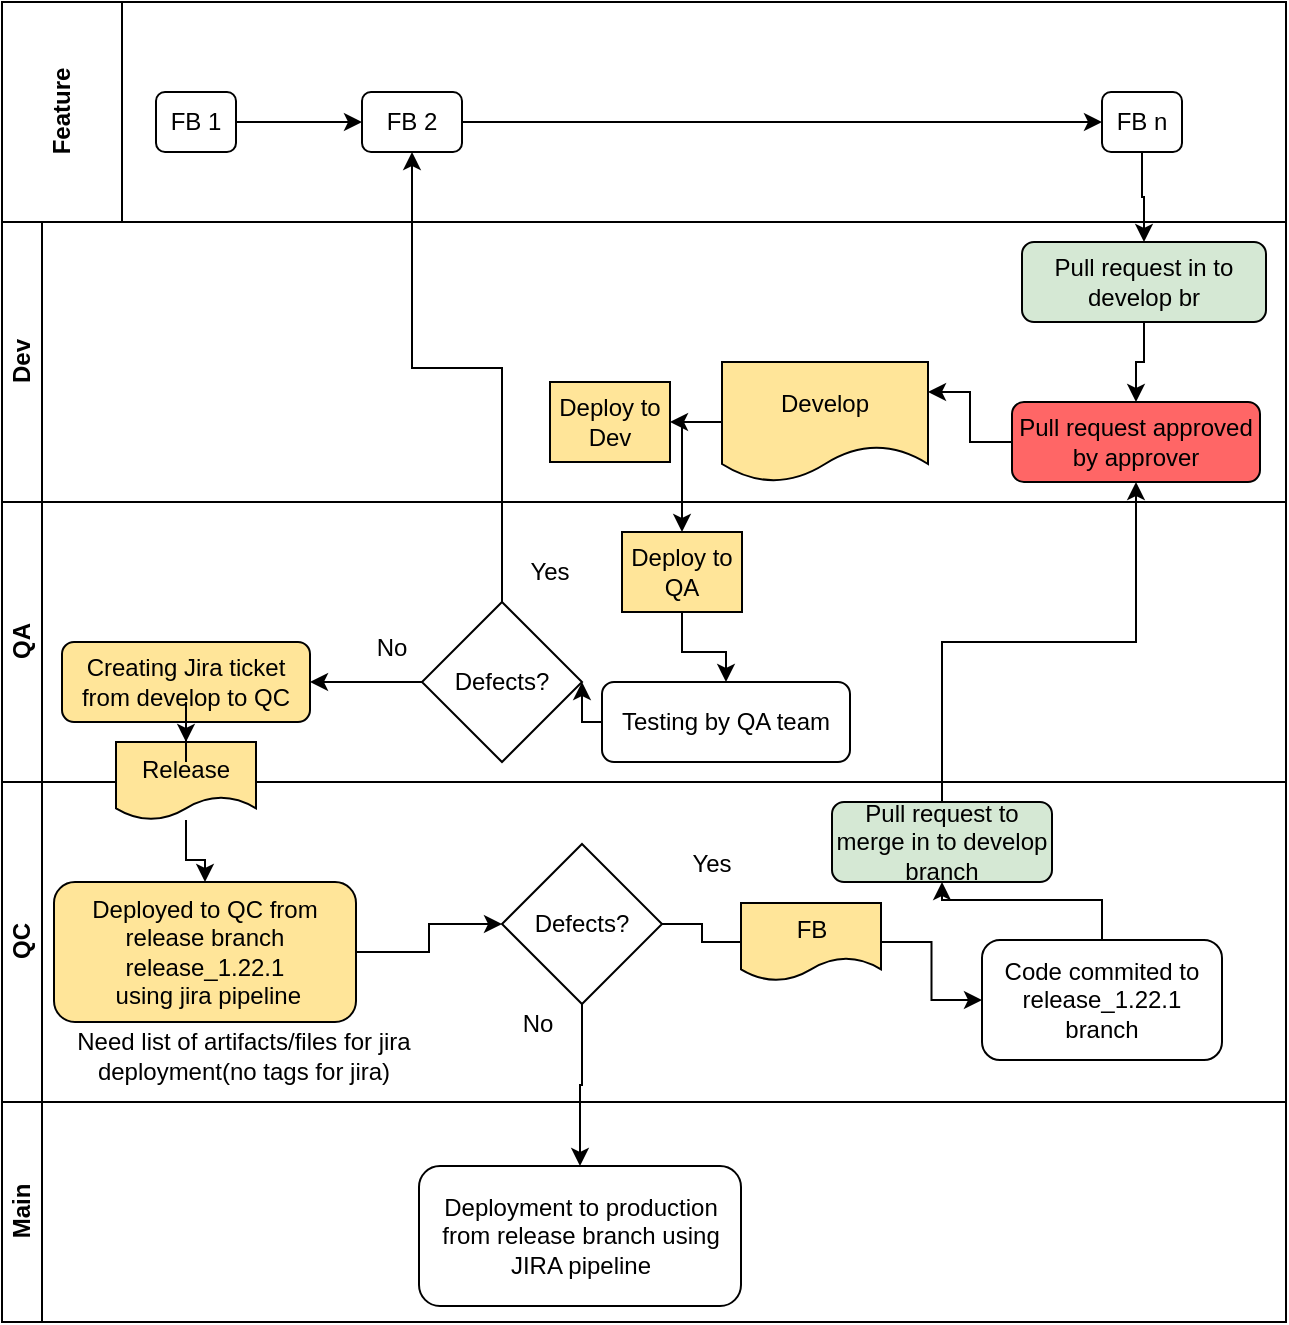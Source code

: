 <mxfile version="16.4.8" type="github">
  <diagram id="prtHgNgQTEPvFCAcTncT" name="Page-1">
    <mxGraphModel dx="1001" dy="364" grid="1" gridSize="10" guides="1" tooltips="1" connect="1" arrows="1" fold="1" page="1" pageScale="1" pageWidth="827" pageHeight="1169" math="0" shadow="0">
      <root>
        <mxCell id="0" />
        <mxCell id="1" parent="0" />
        <mxCell id="e6RM8zcjZl27dZEvu9x_-43" value="QA" style="swimlane;html=1;startSize=20;horizontal=0;" parent="1" vertex="1">
          <mxGeometry x="140" y="570" width="642" height="140" as="geometry" />
        </mxCell>
        <mxCell id="Ze_zquSllx-PzFtZsT5g-13" style="edgeStyle=orthogonalEdgeStyle;rounded=0;orthogonalLoop=1;jettySize=auto;html=1;exitX=0;exitY=0.5;exitDx=0;exitDy=0;entryX=1;entryY=0.5;entryDx=0;entryDy=0;" edge="1" parent="e6RM8zcjZl27dZEvu9x_-43" source="e6RM8zcjZl27dZEvu9x_-50" target="Ze_zquSllx-PzFtZsT5g-9">
          <mxGeometry relative="1" as="geometry" />
        </mxCell>
        <mxCell id="e6RM8zcjZl27dZEvu9x_-50" value="Testing by QA team" style="rounded=1;whiteSpace=wrap;html=1;" parent="e6RM8zcjZl27dZEvu9x_-43" vertex="1">
          <mxGeometry x="300" y="90" width="124" height="40" as="geometry" />
        </mxCell>
        <mxCell id="e6RM8zcjZl27dZEvu9x_-51" value="Creating Jira ticket from develop to QC" style="rounded=1;whiteSpace=wrap;html=1;fillColor=#FFE599;" parent="e6RM8zcjZl27dZEvu9x_-43" vertex="1">
          <mxGeometry x="30" y="70" width="124" height="40" as="geometry" />
        </mxCell>
        <mxCell id="Ze_zquSllx-PzFtZsT5g-11" style="edgeStyle=orthogonalEdgeStyle;rounded=0;orthogonalLoop=1;jettySize=auto;html=1;exitX=0;exitY=0.5;exitDx=0;exitDy=0;entryX=1;entryY=0.5;entryDx=0;entryDy=0;" edge="1" parent="e6RM8zcjZl27dZEvu9x_-43" source="Ze_zquSllx-PzFtZsT5g-9" target="e6RM8zcjZl27dZEvu9x_-51">
          <mxGeometry relative="1" as="geometry" />
        </mxCell>
        <mxCell id="Ze_zquSllx-PzFtZsT5g-9" value="Defects?" style="rhombus;whiteSpace=wrap;html=1;" vertex="1" parent="e6RM8zcjZl27dZEvu9x_-43">
          <mxGeometry x="210" y="50" width="80" height="80" as="geometry" />
        </mxCell>
        <mxCell id="Ze_zquSllx-PzFtZsT5g-14" value="No" style="text;html=1;strokeColor=none;fillColor=none;align=center;verticalAlign=middle;whiteSpace=wrap;rounded=0;" vertex="1" parent="e6RM8zcjZl27dZEvu9x_-43">
          <mxGeometry x="180" y="65" width="30" height="15" as="geometry" />
        </mxCell>
        <mxCell id="Ze_zquSllx-PzFtZsT5g-15" value="Yes" style="text;html=1;strokeColor=none;fillColor=none;align=center;verticalAlign=middle;whiteSpace=wrap;rounded=0;" vertex="1" parent="e6RM8zcjZl27dZEvu9x_-43">
          <mxGeometry x="254" y="24.5" width="40" height="20" as="geometry" />
        </mxCell>
        <mxCell id="Ze_zquSllx-PzFtZsT5g-27" style="edgeStyle=orthogonalEdgeStyle;rounded=0;orthogonalLoop=1;jettySize=auto;html=1;exitX=0.5;exitY=1;exitDx=0;exitDy=0;entryX=0.5;entryY=0;entryDx=0;entryDy=0;" edge="1" parent="e6RM8zcjZl27dZEvu9x_-43" source="Ze_zquSllx-PzFtZsT5g-23" target="e6RM8zcjZl27dZEvu9x_-50">
          <mxGeometry relative="1" as="geometry" />
        </mxCell>
        <mxCell id="Ze_zquSllx-PzFtZsT5g-23" value="Deploy to QA" style="rounded=0;whiteSpace=wrap;html=1;fillColor=#FFE599;" vertex="1" parent="e6RM8zcjZl27dZEvu9x_-43">
          <mxGeometry x="310" y="15" width="60" height="40" as="geometry" />
        </mxCell>
        <mxCell id="e6RM8zcjZl27dZEvu9x_-45" value="Dev" style="swimlane;html=1;startSize=20;horizontal=0;" parent="1" vertex="1">
          <mxGeometry x="140" y="430" width="642" height="140" as="geometry" />
        </mxCell>
        <mxCell id="e6RM8zcjZl27dZEvu9x_-46" value="" style="edgeStyle=orthogonalEdgeStyle;rounded=0;orthogonalLoop=1;jettySize=auto;html=1;" parent="e6RM8zcjZl27dZEvu9x_-45" source="e6RM8zcjZl27dZEvu9x_-47" target="e6RM8zcjZl27dZEvu9x_-49" edge="1">
          <mxGeometry relative="1" as="geometry" />
        </mxCell>
        <mxCell id="e6RM8zcjZl27dZEvu9x_-47" value="Pull request in to develop br" style="rounded=1;whiteSpace=wrap;html=1;fillColor=#D5E8D4;" parent="e6RM8zcjZl27dZEvu9x_-45" vertex="1">
          <mxGeometry x="510" y="10" width="122" height="40" as="geometry" />
        </mxCell>
        <mxCell id="Ze_zquSllx-PzFtZsT5g-24" style="edgeStyle=orthogonalEdgeStyle;rounded=0;orthogonalLoop=1;jettySize=auto;html=1;exitX=0;exitY=0.5;exitDx=0;exitDy=0;entryX=1;entryY=0.25;entryDx=0;entryDy=0;" edge="1" parent="e6RM8zcjZl27dZEvu9x_-45" source="e6RM8zcjZl27dZEvu9x_-49" target="Ze_zquSllx-PzFtZsT5g-17">
          <mxGeometry relative="1" as="geometry" />
        </mxCell>
        <mxCell id="e6RM8zcjZl27dZEvu9x_-49" value="Pull request approved by approver" style="rounded=1;whiteSpace=wrap;html=1;fillColor=#FF6666;" parent="e6RM8zcjZl27dZEvu9x_-45" vertex="1">
          <mxGeometry x="505" y="90" width="124" height="40" as="geometry" />
        </mxCell>
        <mxCell id="Ze_zquSllx-PzFtZsT5g-28" style="edgeStyle=orthogonalEdgeStyle;rounded=0;orthogonalLoop=1;jettySize=auto;html=1;exitX=0;exitY=0.5;exitDx=0;exitDy=0;" edge="1" parent="e6RM8zcjZl27dZEvu9x_-45" source="Ze_zquSllx-PzFtZsT5g-17" target="Ze_zquSllx-PzFtZsT5g-22">
          <mxGeometry relative="1" as="geometry" />
        </mxCell>
        <mxCell id="Ze_zquSllx-PzFtZsT5g-17" value="Develop" style="shape=document;whiteSpace=wrap;html=1;boundedLbl=1;fillColor=#FFE599;" vertex="1" parent="e6RM8zcjZl27dZEvu9x_-45">
          <mxGeometry x="360" y="70" width="103" height="60" as="geometry" />
        </mxCell>
        <mxCell id="Ze_zquSllx-PzFtZsT5g-22" value="Deploy to Dev" style="rounded=0;whiteSpace=wrap;html=1;fillColor=#FFE599;" vertex="1" parent="e6RM8zcjZl27dZEvu9x_-45">
          <mxGeometry x="274" y="80" width="60" height="40" as="geometry" />
        </mxCell>
        <mxCell id="e6RM8zcjZl27dZEvu9x_-55" value="Feature" style="swimlane;html=1;startSize=60;horizontal=0;" parent="1" vertex="1">
          <mxGeometry x="140" y="320" width="642" height="110" as="geometry">
            <mxRectangle x="140" y="320" width="30" height="120" as="alternateBounds" />
          </mxGeometry>
        </mxCell>
        <mxCell id="e6RM8zcjZl27dZEvu9x_-56" value="" style="edgeStyle=orthogonalEdgeStyle;rounded=0;orthogonalLoop=1;jettySize=auto;html=1;" parent="e6RM8zcjZl27dZEvu9x_-55" source="e6RM8zcjZl27dZEvu9x_-57" target="e6RM8zcjZl27dZEvu9x_-59" edge="1">
          <mxGeometry relative="1" as="geometry" />
        </mxCell>
        <mxCell id="e6RM8zcjZl27dZEvu9x_-57" value="FB 1" style="rounded=1;whiteSpace=wrap;html=1;" parent="e6RM8zcjZl27dZEvu9x_-55" vertex="1">
          <mxGeometry x="77" y="45" width="40" height="30" as="geometry" />
        </mxCell>
        <mxCell id="e6RM8zcjZl27dZEvu9x_-58" style="edgeStyle=orthogonalEdgeStyle;rounded=0;orthogonalLoop=1;jettySize=auto;html=1;entryX=0;entryY=0.5;entryDx=0;entryDy=0;" parent="e6RM8zcjZl27dZEvu9x_-55" source="e6RM8zcjZl27dZEvu9x_-59" target="e6RM8zcjZl27dZEvu9x_-60" edge="1">
          <mxGeometry relative="1" as="geometry" />
        </mxCell>
        <mxCell id="e6RM8zcjZl27dZEvu9x_-59" value="FB 2" style="rounded=1;whiteSpace=wrap;html=1;" parent="e6RM8zcjZl27dZEvu9x_-55" vertex="1">
          <mxGeometry x="180" y="45" width="50" height="30" as="geometry" />
        </mxCell>
        <mxCell id="e6RM8zcjZl27dZEvu9x_-60" value="FB n" style="rounded=1;whiteSpace=wrap;html=1;" parent="e6RM8zcjZl27dZEvu9x_-55" vertex="1">
          <mxGeometry x="550" y="45" width="40" height="30" as="geometry" />
        </mxCell>
        <mxCell id="e6RM8zcjZl27dZEvu9x_-61" value="" style="edgeStyle=orthogonalEdgeStyle;rounded=0;orthogonalLoop=1;jettySize=auto;html=1;" parent="1" source="e6RM8zcjZl27dZEvu9x_-60" target="e6RM8zcjZl27dZEvu9x_-47" edge="1">
          <mxGeometry relative="1" as="geometry" />
        </mxCell>
        <mxCell id="e6RM8zcjZl27dZEvu9x_-62" value="QC" style="swimlane;html=1;startSize=20;horizontal=0;" parent="1" vertex="1">
          <mxGeometry x="140" y="710" width="642" height="160" as="geometry" />
        </mxCell>
        <mxCell id="Ze_zquSllx-PzFtZsT5g-2" style="edgeStyle=orthogonalEdgeStyle;rounded=0;orthogonalLoop=1;jettySize=auto;html=1;exitX=1;exitY=0.5;exitDx=0;exitDy=0;entryX=0;entryY=0.5;entryDx=0;entryDy=0;" edge="1" parent="e6RM8zcjZl27dZEvu9x_-62" source="e6RM8zcjZl27dZEvu9x_-63" target="e6RM8zcjZl27dZEvu9x_-68">
          <mxGeometry relative="1" as="geometry" />
        </mxCell>
        <mxCell id="e6RM8zcjZl27dZEvu9x_-63" value="Deployed to QC from release branch release_1.22.1&lt;br&gt;&amp;nbsp;using jira pipeline" style="rounded=1;whiteSpace=wrap;html=1;fillColor=#FFE599;" parent="e6RM8zcjZl27dZEvu9x_-62" vertex="1">
          <mxGeometry x="26" y="50" width="151" height="70" as="geometry" />
        </mxCell>
        <mxCell id="Ze_zquSllx-PzFtZsT5g-4" style="edgeStyle=orthogonalEdgeStyle;rounded=0;orthogonalLoop=1;jettySize=auto;html=1;exitX=1;exitY=0.5;exitDx=0;exitDy=0;entryX=0;entryY=0.5;entryDx=0;entryDy=0;startArrow=none;" edge="1" parent="e6RM8zcjZl27dZEvu9x_-62" source="Ze_zquSllx-PzFtZsT5g-37" target="Ze_zquSllx-PzFtZsT5g-3">
          <mxGeometry relative="1" as="geometry" />
        </mxCell>
        <mxCell id="e6RM8zcjZl27dZEvu9x_-68" value="Defects?" style="rhombus;whiteSpace=wrap;html=1;" parent="e6RM8zcjZl27dZEvu9x_-62" vertex="1">
          <mxGeometry x="250" y="31" width="80" height="80" as="geometry" />
        </mxCell>
        <mxCell id="Ze_zquSllx-PzFtZsT5g-1" value="No" style="text;html=1;strokeColor=none;fillColor=none;align=center;verticalAlign=middle;whiteSpace=wrap;rounded=0;" vertex="1" parent="e6RM8zcjZl27dZEvu9x_-62">
          <mxGeometry x="248" y="111" width="40" height="20" as="geometry" />
        </mxCell>
        <mxCell id="Ze_zquSllx-PzFtZsT5g-7" value="" style="edgeStyle=orthogonalEdgeStyle;rounded=0;orthogonalLoop=1;jettySize=auto;html=1;" edge="1" parent="e6RM8zcjZl27dZEvu9x_-62" source="Ze_zquSllx-PzFtZsT5g-3" target="Ze_zquSllx-PzFtZsT5g-6">
          <mxGeometry relative="1" as="geometry" />
        </mxCell>
        <mxCell id="Ze_zquSllx-PzFtZsT5g-3" value="Code commited to release_1.22.1 branch" style="rounded=1;whiteSpace=wrap;html=1;" vertex="1" parent="e6RM8zcjZl27dZEvu9x_-62">
          <mxGeometry x="490" y="79" width="120" height="60" as="geometry" />
        </mxCell>
        <mxCell id="Ze_zquSllx-PzFtZsT5g-5" value="Yes" style="text;html=1;strokeColor=none;fillColor=none;align=center;verticalAlign=middle;whiteSpace=wrap;rounded=0;" vertex="1" parent="e6RM8zcjZl27dZEvu9x_-62">
          <mxGeometry x="330" y="31" width="50" height="20" as="geometry" />
        </mxCell>
        <mxCell id="Ze_zquSllx-PzFtZsT5g-6" value="Pull request to merge in to develop branch" style="rounded=1;whiteSpace=wrap;html=1;fillColor=#D5E8D4;" vertex="1" parent="e6RM8zcjZl27dZEvu9x_-62">
          <mxGeometry x="415" y="10" width="110" height="40" as="geometry" />
        </mxCell>
        <mxCell id="Ze_zquSllx-PzFtZsT5g-37" value="FB" style="shape=document;whiteSpace=wrap;html=1;boundedLbl=1;fillColor=#FFE599;" vertex="1" parent="e6RM8zcjZl27dZEvu9x_-62">
          <mxGeometry x="369.5" y="60.5" width="70" height="39" as="geometry" />
        </mxCell>
        <mxCell id="Ze_zquSllx-PzFtZsT5g-38" value="" style="edgeStyle=orthogonalEdgeStyle;rounded=0;orthogonalLoop=1;jettySize=auto;html=1;exitX=1;exitY=0.5;exitDx=0;exitDy=0;entryX=0;entryY=0.5;entryDx=0;entryDy=0;endArrow=none;" edge="1" parent="e6RM8zcjZl27dZEvu9x_-62" source="e6RM8zcjZl27dZEvu9x_-68" target="Ze_zquSllx-PzFtZsT5g-37">
          <mxGeometry relative="1" as="geometry">
            <mxPoint x="470" y="782" as="sourcePoint" />
            <mxPoint x="630" y="820" as="targetPoint" />
          </mxGeometry>
        </mxCell>
        <mxCell id="Ze_zquSllx-PzFtZsT5g-39" value="Need list of artifacts/files for jira deployment(no tags for jira)" style="text;html=1;strokeColor=none;fillColor=none;align=center;verticalAlign=middle;whiteSpace=wrap;rounded=0;" vertex="1" parent="e6RM8zcjZl27dZEvu9x_-62">
          <mxGeometry x="21" y="122" width="200" height="30" as="geometry" />
        </mxCell>
        <mxCell id="e6RM8zcjZl27dZEvu9x_-66" value="Main" style="swimlane;html=1;startSize=20;horizontal=0;" parent="1" vertex="1">
          <mxGeometry x="140" y="870" width="642" height="110" as="geometry" />
        </mxCell>
        <mxCell id="e6RM8zcjZl27dZEvu9x_-67" value="Deployment to production from release branch using JIRA pipeline" style="rounded=1;whiteSpace=wrap;html=1;" parent="e6RM8zcjZl27dZEvu9x_-66" vertex="1">
          <mxGeometry x="208.5" y="32" width="161" height="70" as="geometry" />
        </mxCell>
        <mxCell id="e6RM8zcjZl27dZEvu9x_-77" style="edgeStyle=orthogonalEdgeStyle;rounded=0;orthogonalLoop=1;jettySize=auto;html=1;" parent="1" source="e6RM8zcjZl27dZEvu9x_-68" target="e6RM8zcjZl27dZEvu9x_-67" edge="1">
          <mxGeometry relative="1" as="geometry" />
        </mxCell>
        <mxCell id="e6RM8zcjZl27dZEvu9x_-74" value="" style="edgeStyle=orthogonalEdgeStyle;rounded=0;orthogonalLoop=1;jettySize=auto;html=1;entryX=0.5;entryY=0;entryDx=0;entryDy=0;startArrow=none;" parent="1" source="Ze_zquSllx-PzFtZsT5g-31" target="e6RM8zcjZl27dZEvu9x_-63" edge="1">
          <mxGeometry relative="1" as="geometry">
            <mxPoint x="402" y="680" as="targetPoint" />
          </mxGeometry>
        </mxCell>
        <mxCell id="Ze_zquSllx-PzFtZsT5g-8" style="edgeStyle=orthogonalEdgeStyle;rounded=0;orthogonalLoop=1;jettySize=auto;html=1;exitX=0.5;exitY=0;exitDx=0;exitDy=0;" edge="1" parent="1" source="Ze_zquSllx-PzFtZsT5g-6" target="e6RM8zcjZl27dZEvu9x_-49">
          <mxGeometry relative="1" as="geometry" />
        </mxCell>
        <mxCell id="Ze_zquSllx-PzFtZsT5g-12" style="edgeStyle=orthogonalEdgeStyle;rounded=0;orthogonalLoop=1;jettySize=auto;html=1;exitX=0.5;exitY=0;exitDx=0;exitDy=0;entryX=0.5;entryY=1;entryDx=0;entryDy=0;" edge="1" parent="1" source="Ze_zquSllx-PzFtZsT5g-9" target="e6RM8zcjZl27dZEvu9x_-59">
          <mxGeometry relative="1" as="geometry">
            <Array as="points">
              <mxPoint x="390" y="503" />
              <mxPoint x="345" y="503" />
            </Array>
          </mxGeometry>
        </mxCell>
        <mxCell id="Ze_zquSllx-PzFtZsT5g-29" style="edgeStyle=orthogonalEdgeStyle;rounded=0;orthogonalLoop=1;jettySize=auto;html=1;exitX=0;exitY=0.5;exitDx=0;exitDy=0;entryX=0.5;entryY=0;entryDx=0;entryDy=0;" edge="1" parent="1" source="Ze_zquSllx-PzFtZsT5g-17" target="Ze_zquSllx-PzFtZsT5g-23">
          <mxGeometry relative="1" as="geometry" />
        </mxCell>
        <mxCell id="Ze_zquSllx-PzFtZsT5g-31" value="Release" style="shape=document;whiteSpace=wrap;html=1;boundedLbl=1;fillColor=#FFE599;" vertex="1" parent="1">
          <mxGeometry x="197" y="690" width="70" height="39" as="geometry" />
        </mxCell>
        <mxCell id="Ze_zquSllx-PzFtZsT5g-33" value="" style="edgeStyle=orthogonalEdgeStyle;rounded=0;orthogonalLoop=1;jettySize=auto;html=1;entryX=0.5;entryY=0;entryDx=0;entryDy=0;endArrow=none;" edge="1" parent="1" source="e6RM8zcjZl27dZEvu9x_-51" target="Ze_zquSllx-PzFtZsT5g-31">
          <mxGeometry relative="1" as="geometry">
            <mxPoint x="232" y="680" as="sourcePoint" />
            <mxPoint x="241.5" y="740" as="targetPoint" />
          </mxGeometry>
        </mxCell>
        <mxCell id="Ze_zquSllx-PzFtZsT5g-34" value="" style="edgeStyle=orthogonalEdgeStyle;rounded=0;orthogonalLoop=1;jettySize=auto;html=1;" edge="1" parent="1" source="e6RM8zcjZl27dZEvu9x_-51" target="Ze_zquSllx-PzFtZsT5g-31">
          <mxGeometry relative="1" as="geometry" />
        </mxCell>
      </root>
    </mxGraphModel>
  </diagram>
</mxfile>
